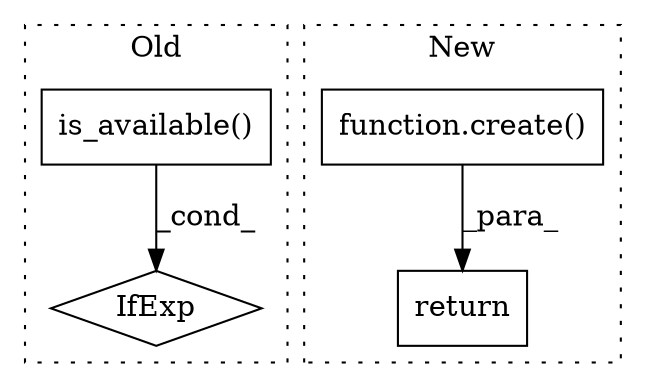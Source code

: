 digraph G {
subgraph cluster0 {
1 [label="IfExp" a="51" s="3574,3603" l="4,6" shape="diamond"];
3 [label="is_available()" a="75" s="3578" l="25" shape="box"];
label = "Old";
style="dotted";
}
subgraph cluster1 {
2 [label="function.create()" a="75" s="2731,2762" l="7,1" shape="box"];
4 [label="return" a="93" s="2724" l="7" shape="box"];
label = "New";
style="dotted";
}
2 -> 4 [label="_para_"];
3 -> 1 [label="_cond_"];
}